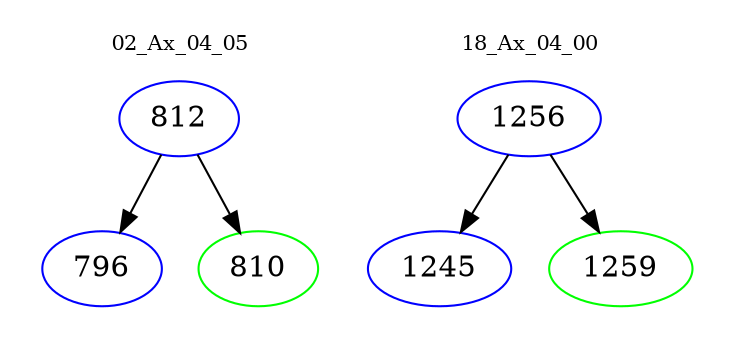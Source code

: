 digraph{
subgraph cluster_0 {
color = white
label = "02_Ax_04_05";
fontsize=10;
T0_812 [label="812", color="blue"]
T0_812 -> T0_796 [color="black"]
T0_796 [label="796", color="blue"]
T0_812 -> T0_810 [color="black"]
T0_810 [label="810", color="green"]
}
subgraph cluster_1 {
color = white
label = "18_Ax_04_00";
fontsize=10;
T1_1256 [label="1256", color="blue"]
T1_1256 -> T1_1245 [color="black"]
T1_1245 [label="1245", color="blue"]
T1_1256 -> T1_1259 [color="black"]
T1_1259 [label="1259", color="green"]
}
}
